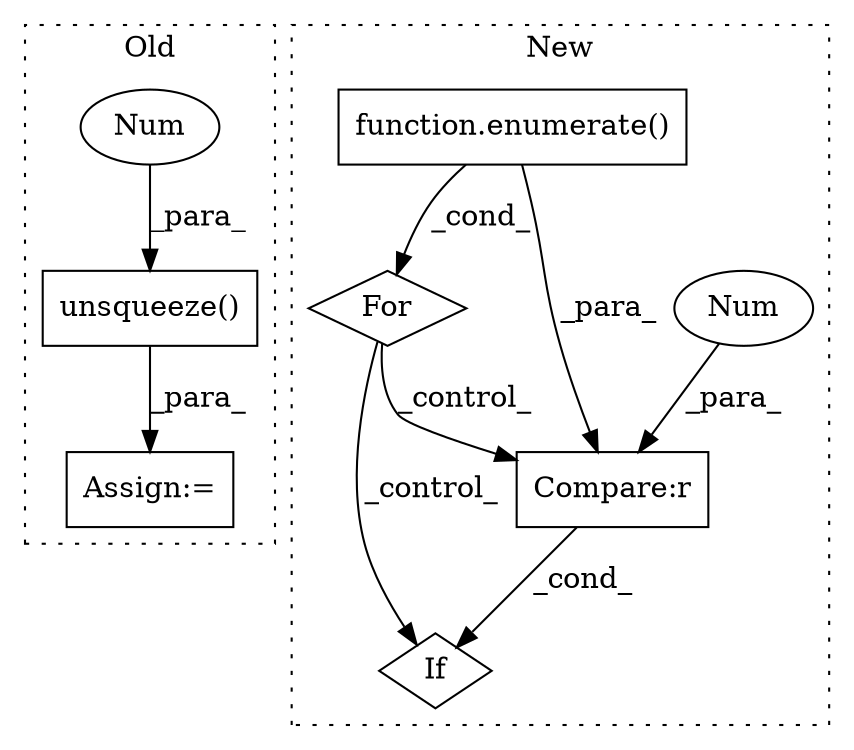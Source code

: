 digraph G {
subgraph cluster0 {
1 [label="unsqueeze()" a="75" s="16856,16883" l="26,1" shape="box"];
3 [label="Num" a="76" s="16882" l="1" shape="ellipse"];
4 [label="Assign:=" a="68" s="17260" l="3" shape="box"];
label = "Old";
style="dotted";
}
subgraph cluster1 {
2 [label="function.enumerate()" a="75" s="16546,16566" l="10,1" shape="box"];
5 [label="If" a="96" s="16964" l="3" shape="diamond"];
6 [label="For" a="107" s="16525,16567" l="4,10" shape="diamond"];
7 [label="Compare:r" a="40" s="17024" l="6" shape="box"];
8 [label="Num" a="76" s="17029" l="1" shape="ellipse"];
label = "New";
style="dotted";
}
1 -> 4 [label="_para_"];
2 -> 6 [label="_cond_"];
2 -> 7 [label="_para_"];
3 -> 1 [label="_para_"];
6 -> 7 [label="_control_"];
6 -> 5 [label="_control_"];
7 -> 5 [label="_cond_"];
8 -> 7 [label="_para_"];
}